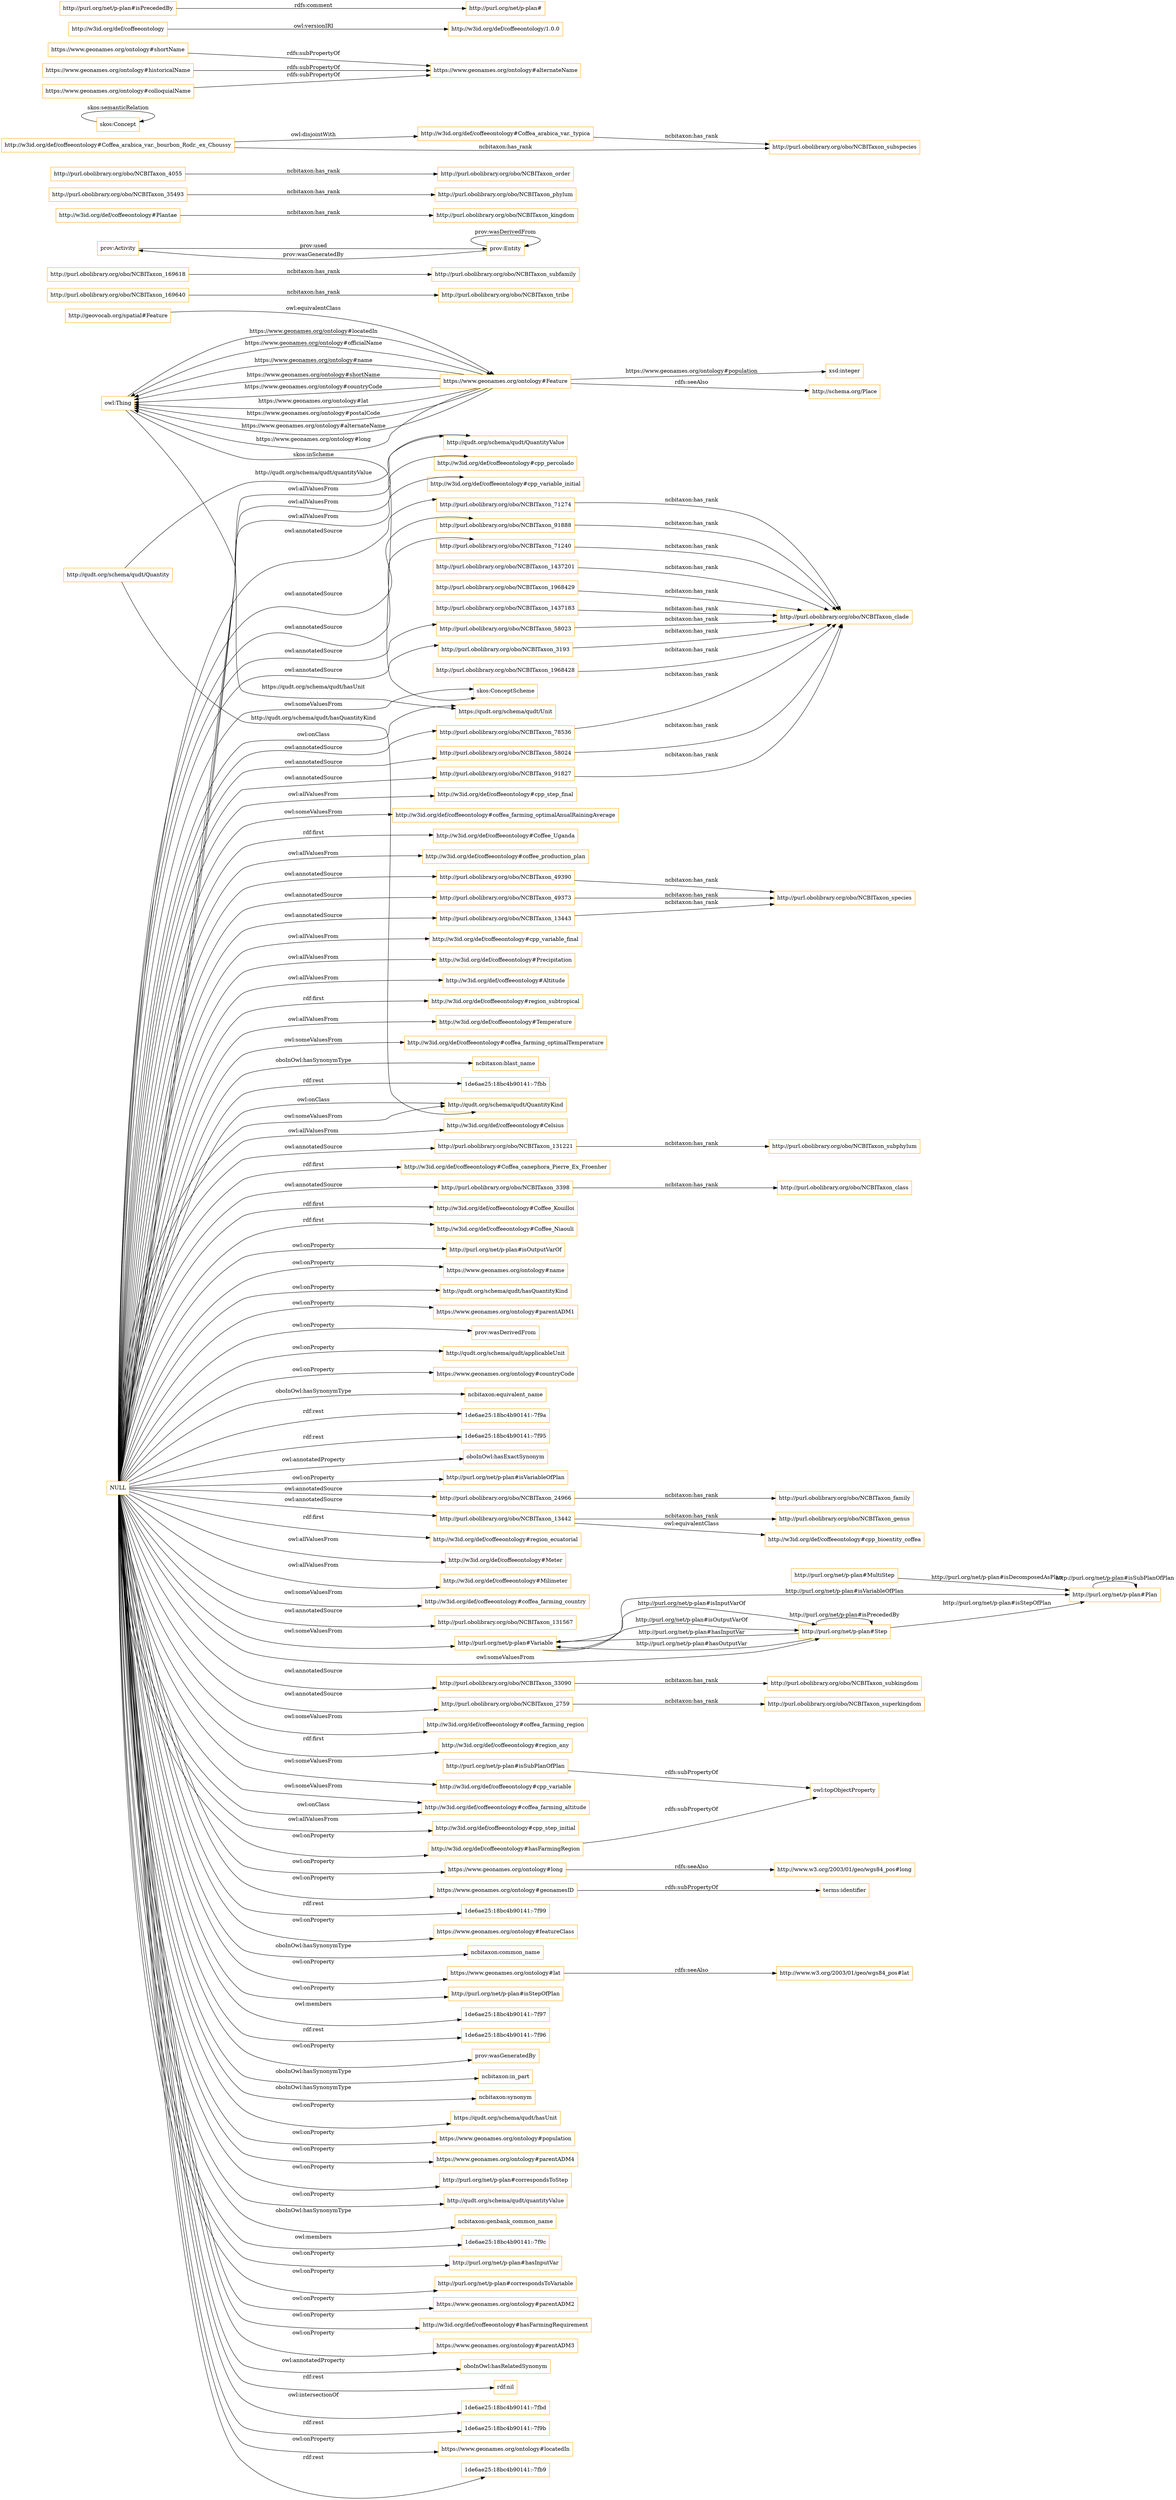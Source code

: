 digraph ar2dtool_diagram { 
rankdir=LR;
size="1501"
node [shape = rectangle, color="orange"]; "http://w3id.org/def/coffeeontology#cpp_percolado" "http://w3id.org/def/coffeeontology#cpp_variable_initial" "http://purl.obolibrary.org/obo/NCBITaxon_169640" "http://purl.obolibrary.org/obo/NCBITaxon_91827" "http://w3id.org/def/coffeeontology#cpp_step_final" "http://w3id.org/def/coffeeontology#coffea_farming_optimalAnualRainingAverage" "http://w3id.org/def/coffeeontology#cpp_bioentity_coffea" "http://purl.obolibrary.org/obo/NCBITaxon_169618" "http://purl.obolibrary.org/obo/NCBITaxon_71274" "prov:Activity" "http://purl.obolibrary.org/obo/NCBITaxon_superkingdom" "http://w3id.org/def/coffeeontology#Coffee_Uganda" "http://w3id.org/def/coffeeontology#coffee_production_plan" "http://purl.obolibrary.org/obo/NCBITaxon_91888" "http://purl.obolibrary.org/obo/NCBITaxon_71240" "http://purl.obolibrary.org/obo/NCBITaxon_13443" "http://purl.obolibrary.org/obo/NCBITaxon_58023" "http://purl.obolibrary.org/obo/NCBITaxon_tribe" "http://purl.obolibrary.org/obo/NCBITaxon_kingdom" "http://purl.obolibrary.org/obo/NCBITaxon_3193" "http://w3id.org/def/coffeeontology#cpp_variable_final" "http://geovocab.org/spatial#Feature" "http://w3id.org/def/coffeeontology#Precipitation" "http://purl.obolibrary.org/obo/NCBITaxon_35493" "http://w3id.org/def/coffeeontology#Altitude" "http://w3id.org/def/coffeeontology#region_subtropical" "http://purl.org/net/p-plan#MultiStep" "http://purl.obolibrary.org/obo/NCBITaxon_4055" "http://w3id.org/def/coffeeontology#Temperature" "http://w3id.org/def/coffeeontology#coffea_farming_optimalTemperature" "http://qudt.org/schema/qudt/QuantityValue" "http://purl.obolibrary.org/obo/NCBITaxon_1437201" "http://w3id.org/def/coffeeontology#Celsius" "http://purl.obolibrary.org/obo/NCBITaxon_131221" "http://w3id.org/def/coffeeontology#Coffea_canephora_Pierre_Ex_Froenher" "http://w3id.org/def/coffeeontology#Coffea_arabica_var._typica" "http://purl.obolibrary.org/obo/NCBITaxon_3398" "http://qudt.org/schema/qudt/Quantity" "http://purl.obolibrary.org/obo/NCBITaxon_subphylum" "http://w3id.org/def/coffeeontology#Coffee_Kouilloi" "http://w3id.org/def/coffeeontology#Coffee_Niaouli" "skos:ConceptScheme" "http://w3id.org/def/coffeeontology#Coffea_arabica_var._bourbon_Rodr._ex_Choussy" "http://purl.obolibrary.org/obo/NCBITaxon_24966" "http://purl.obolibrary.org/obo/NCBITaxon_phylum" "http://purl.obolibrary.org/obo/NCBITaxon_1968429" "http://purl.obolibrary.org/obo/NCBITaxon_13442" "http://w3id.org/def/coffeeontology#region_ecuatorial" "http://w3id.org/def/coffeeontology#Meter" "http://purl.obolibrary.org/obo/NCBITaxon_genus" "http://purl.obolibrary.org/obo/NCBITaxon_subkingdom" "http://w3id.org/def/coffeeontology#Milimeter" "skos:Concept" "http://purl.obolibrary.org/obo/NCBITaxon_1437183" "http://w3id.org/def/coffeeontology#coffea_farming_country" "https://qudt.org/schema/qudt/Unit" "http://purl.obolibrary.org/obo/NCBITaxon_131567" "http://purl.org/net/p-plan#Variable" "http://qudt.org/schema/qudt/QuantityKind" "http://purl.org/net/p-plan#Step" "http://purl.obolibrary.org/obo/NCBITaxon_33090" "http://purl.obolibrary.org/obo/NCBITaxon_78536" "http://purl.obolibrary.org/obo/NCBITaxon_species" "http://w3id.org/def/coffeeontology#coffea_farming_region" "http://w3id.org/def/coffeeontology#region_any" "http://purl.obolibrary.org/obo/NCBITaxon_49390" "http://purl.obolibrary.org/obo/NCBITaxon_subspecies" "http://purl.obolibrary.org/obo/NCBITaxon_49373" "http://purl.obolibrary.org/obo/NCBITaxon_58024" "http://w3id.org/def/coffeeontology#Plantae" "http://purl.obolibrary.org/obo/NCBITaxon_order" "http://purl.obolibrary.org/obo/NCBITaxon_2759" "http://purl.obolibrary.org/obo/NCBITaxon_family" "http://w3id.org/def/coffeeontology#cpp_variable" "http://w3id.org/def/coffeeontology#coffea_farming_altitude" "http://purl.org/net/p-plan#Plan" "http://purl.obolibrary.org/obo/NCBITaxon_subfamily" "http://purl.obolibrary.org/obo/NCBITaxon_1968428" "prov:Entity" "http://w3id.org/def/coffeeontology#cpp_step_initial" "https://www.geonames.org/ontology#Feature" "http://purl.obolibrary.org/obo/NCBITaxon_class" ; /*classes style*/
	"http://purl.obolibrary.org/obo/NCBITaxon_24966" -> "http://purl.obolibrary.org/obo/NCBITaxon_family" [ label = "ncbitaxon:has_rank" ];
	"http://purl.obolibrary.org/obo/NCBITaxon_131221" -> "http://purl.obolibrary.org/obo/NCBITaxon_subphylum" [ label = "ncbitaxon:has_rank" ];
	"http://purl.obolibrary.org/obo/NCBITaxon_58024" -> "http://purl.obolibrary.org/obo/NCBITaxon_clade" [ label = "ncbitaxon:has_rank" ];
	"http://w3id.org/def/coffeeontology#Coffea_arabica_var._bourbon_Rodr._ex_Choussy" -> "http://purl.obolibrary.org/obo/NCBITaxon_subspecies" [ label = "ncbitaxon:has_rank" ];
	"http://w3id.org/def/coffeeontology#Coffea_arabica_var._bourbon_Rodr._ex_Choussy" -> "http://w3id.org/def/coffeeontology#Coffea_arabica_var._typica" [ label = "owl:disjointWith" ];
	"http://purl.obolibrary.org/obo/NCBITaxon_91827" -> "http://purl.obolibrary.org/obo/NCBITaxon_clade" [ label = "ncbitaxon:has_rank" ];
	"http://purl.obolibrary.org/obo/NCBITaxon_4055" -> "http://purl.obolibrary.org/obo/NCBITaxon_order" [ label = "ncbitaxon:has_rank" ];
	"http://purl.obolibrary.org/obo/NCBITaxon_91888" -> "http://purl.obolibrary.org/obo/NCBITaxon_clade" [ label = "ncbitaxon:has_rank" ];
	"http://purl.obolibrary.org/obo/NCBITaxon_169618" -> "http://purl.obolibrary.org/obo/NCBITaxon_subfamily" [ label = "ncbitaxon:has_rank" ];
	"http://purl.obolibrary.org/obo/NCBITaxon_58023" -> "http://purl.obolibrary.org/obo/NCBITaxon_clade" [ label = "ncbitaxon:has_rank" ];
	"http://purl.obolibrary.org/obo/NCBITaxon_78536" -> "http://purl.obolibrary.org/obo/NCBITaxon_clade" [ label = "ncbitaxon:has_rank" ];
	"http://purl.obolibrary.org/obo/NCBITaxon_169640" -> "http://purl.obolibrary.org/obo/NCBITaxon_tribe" [ label = "ncbitaxon:has_rank" ];
	"http://purl.obolibrary.org/obo/NCBITaxon_1437201" -> "http://purl.obolibrary.org/obo/NCBITaxon_clade" [ label = "ncbitaxon:has_rank" ];
	"http://purl.obolibrary.org/obo/NCBITaxon_1968429" -> "http://purl.obolibrary.org/obo/NCBITaxon_clade" [ label = "ncbitaxon:has_rank" ];
	"https://www.geonames.org/ontology#long" -> "http://www.w3.org/2003/01/geo/wgs84_pos#long" [ label = "rdfs:seeAlso" ];
	"https://www.geonames.org/ontology#geonamesID" -> "terms:identifier" [ label = "rdfs:subPropertyOf" ];
	"http://geovocab.org/spatial#Feature" -> "https://www.geonames.org/ontology#Feature" [ label = "owl:equivalentClass" ];
	"http://purl.obolibrary.org/obo/NCBITaxon_1437183" -> "http://purl.obolibrary.org/obo/NCBITaxon_clade" [ label = "ncbitaxon:has_rank" ];
	"http://purl.obolibrary.org/obo/NCBITaxon_35493" -> "http://purl.obolibrary.org/obo/NCBITaxon_phylum" [ label = "ncbitaxon:has_rank" ];
	"https://www.geonames.org/ontology#shortName" -> "https://www.geonames.org/ontology#alternateName" [ label = "rdfs:subPropertyOf" ];
	"http://purl.obolibrary.org/obo/NCBITaxon_71274" -> "http://purl.obolibrary.org/obo/NCBITaxon_clade" [ label = "ncbitaxon:has_rank" ];
	"https://www.geonames.org/ontology#lat" -> "http://www.w3.org/2003/01/geo/wgs84_pos#lat" [ label = "rdfs:seeAlso" ];
	"http://purl.obolibrary.org/obo/NCBITaxon_2759" -> "http://purl.obolibrary.org/obo/NCBITaxon_superkingdom" [ label = "ncbitaxon:has_rank" ];
	"https://www.geonames.org/ontology#historicalName" -> "https://www.geonames.org/ontology#alternateName" [ label = "rdfs:subPropertyOf" ];
	"http://w3id.org/def/coffeeontology" -> "http://w3id.org/def/coffeeontology/1.0.0" [ label = "owl:versionIRI" ];
	"http://purl.obolibrary.org/obo/NCBITaxon_71240" -> "http://purl.obolibrary.org/obo/NCBITaxon_clade" [ label = "ncbitaxon:has_rank" ];
	"http://purl.obolibrary.org/obo/NCBITaxon_1968428" -> "http://purl.obolibrary.org/obo/NCBITaxon_clade" [ label = "ncbitaxon:has_rank" ];
	"http://purl.obolibrary.org/obo/NCBITaxon_49390" -> "http://purl.obolibrary.org/obo/NCBITaxon_species" [ label = "ncbitaxon:has_rank" ];
	"http://purl.org/net/p-plan#isSubPlanOfPlan" -> "owl:topObjectProperty" [ label = "rdfs:subPropertyOf" ];
	"NULL" -> "1de6ae25:18bc4b90141:-7f99" [ label = "rdf:rest" ];
	"NULL" -> "https://www.geonames.org/ontology#featureClass" [ label = "owl:onProperty" ];
	"NULL" -> "ncbitaxon:common_name" [ label = "oboInOwl:hasSynonymType" ];
	"NULL" -> "http://w3id.org/def/coffeeontology#hasFarmingRegion" [ label = "owl:onProperty" ];
	"NULL" -> "http://purl.org/net/p-plan#isStepOfPlan" [ label = "owl:onProperty" ];
	"NULL" -> "1de6ae25:18bc4b90141:-7f97" [ label = "owl:members" ];
	"NULL" -> "http://w3id.org/def/coffeeontology#cpp_step_final" [ label = "owl:allValuesFrom" ];
	"NULL" -> "1de6ae25:18bc4b90141:-7f96" [ label = "rdf:rest" ];
	"NULL" -> "prov:wasGeneratedBy" [ label = "owl:onProperty" ];
	"NULL" -> "ncbitaxon:in_part" [ label = "oboInOwl:hasSynonymType" ];
	"NULL" -> "ncbitaxon:synonym" [ label = "oboInOwl:hasSynonymType" ];
	"NULL" -> "https://www.geonames.org/ontology#lat" [ label = "owl:onProperty" ];
	"NULL" -> "http://purl.obolibrary.org/obo/NCBITaxon_49373" [ label = "owl:annotatedSource" ];
	"NULL" -> "http://w3id.org/def/coffeeontology#region_any" [ label = "rdf:first" ];
	"NULL" -> "http://qudt.org/schema/qudt/QuantityKind" [ label = "owl:someValuesFrom" ];
	"NULL" -> "http://w3id.org/def/coffeeontology#Coffee_Kouilloi" [ label = "rdf:first" ];
	"NULL" -> "http://w3id.org/def/coffeeontology#Milimeter" [ label = "owl:allValuesFrom" ];
	"NULL" -> "https://qudt.org/schema/qudt/hasUnit" [ label = "owl:onProperty" ];
	"NULL" -> "http://purl.org/net/p-plan#Variable" [ label = "owl:someValuesFrom" ];
	"NULL" -> "https://www.geonames.org/ontology#population" [ label = "owl:onProperty" ];
	"NULL" -> "http://purl.obolibrary.org/obo/NCBITaxon_58023" [ label = "owl:annotatedSource" ];
	"NULL" -> "https://www.geonames.org/ontology#parentADM4" [ label = "owl:onProperty" ];
	"NULL" -> "http://purl.obolibrary.org/obo/NCBITaxon_3193" [ label = "owl:annotatedSource" ];
	"NULL" -> "https://www.geonames.org/ontology#long" [ label = "owl:onProperty" ];
	"NULL" -> "http://w3id.org/def/coffeeontology#coffea_farming_region" [ label = "owl:someValuesFrom" ];
	"NULL" -> "http://purl.org/net/p-plan#correspondsToStep" [ label = "owl:onProperty" ];
	"NULL" -> "http://w3id.org/def/coffeeontology#coffea_farming_optimalTemperature" [ label = "owl:someValuesFrom" ];
	"NULL" -> "http://w3id.org/def/coffeeontology#region_subtropical" [ label = "rdf:first" ];
	"NULL" -> "http://qudt.org/schema/qudt/quantityValue" [ label = "owl:onProperty" ];
	"NULL" -> "http://purl.obolibrary.org/obo/NCBITaxon_71240" [ label = "owl:annotatedSource" ];
	"NULL" -> "http://purl.obolibrary.org/obo/NCBITaxon_71274" [ label = "owl:annotatedSource" ];
	"NULL" -> "http://w3id.org/def/coffeeontology#Temperature" [ label = "owl:allValuesFrom" ];
	"NULL" -> "http://qudt.org/schema/qudt/QuantityValue" [ label = "owl:allValuesFrom" ];
	"NULL" -> "http://w3id.org/def/coffeeontology#coffea_farming_altitude" [ label = "owl:someValuesFrom" ];
	"NULL" -> "http://w3id.org/def/coffeeontology#Coffea_canephora_Pierre_Ex_Froenher" [ label = "rdf:first" ];
	"NULL" -> "http://w3id.org/def/coffeeontology#Celsius" [ label = "owl:allValuesFrom" ];
	"NULL" -> "ncbitaxon:genbank_common_name" [ label = "oboInOwl:hasSynonymType" ];
	"NULL" -> "http://w3id.org/def/coffeeontology#coffea_farming_optimalAnualRainingAverage" [ label = "owl:someValuesFrom" ];
	"NULL" -> "1de6ae25:18bc4b90141:-7f9c" [ label = "owl:members" ];
	"NULL" -> "http://purl.org/net/p-plan#hasInputVar" [ label = "owl:onProperty" ];
	"NULL" -> "http://purl.obolibrary.org/obo/NCBITaxon_49390" [ label = "owl:annotatedSource" ];
	"NULL" -> "http://w3id.org/def/coffeeontology#Meter" [ label = "owl:allValuesFrom" ];
	"NULL" -> "http://purl.obolibrary.org/obo/NCBITaxon_13443" [ label = "owl:annotatedSource" ];
	"NULL" -> "http://purl.org/net/p-plan#correspondsToVariable" [ label = "owl:onProperty" ];
	"NULL" -> "http://qudt.org/schema/qudt/QuantityKind" [ label = "owl:onClass" ];
	"NULL" -> "http://purl.obolibrary.org/obo/NCBITaxon_78536" [ label = "owl:annotatedSource" ];
	"NULL" -> "http://purl.obolibrary.org/obo/NCBITaxon_33090" [ label = "owl:annotatedSource" ];
	"NULL" -> "https://www.geonames.org/ontology#parentADM2" [ label = "owl:onProperty" ];
	"NULL" -> "http://w3id.org/def/coffeeontology#Altitude" [ label = "owl:allValuesFrom" ];
	"NULL" -> "http://w3id.org/def/coffeeontology#hasFarmingRequirement" [ label = "owl:onProperty" ];
	"NULL" -> "https://www.geonames.org/ontology#parentADM3" [ label = "owl:onProperty" ];
	"NULL" -> "http://w3id.org/def/coffeeontology#Coffee_Niaouli" [ label = "rdf:first" ];
	"NULL" -> "oboInOwl:hasRelatedSynonym" [ label = "owl:annotatedProperty" ];
	"NULL" -> "rdf:nil" [ label = "rdf:rest" ];
	"NULL" -> "1de6ae25:18bc4b90141:-7fbd" [ label = "owl:intersectionOf" ];
	"NULL" -> "http://w3id.org/def/coffeeontology#Coffee_Uganda" [ label = "rdf:first" ];
	"NULL" -> "http://w3id.org/def/coffeeontology#cpp_percolado" [ label = "owl:allValuesFrom" ];
	"NULL" -> "http://w3id.org/def/coffeeontology#cpp_variable_final" [ label = "owl:allValuesFrom" ];
	"NULL" -> "1de6ae25:18bc4b90141:-7f9b" [ label = "rdf:rest" ];
	"NULL" -> "https://www.geonames.org/ontology#geonamesID" [ label = "owl:onProperty" ];
	"NULL" -> "https://www.geonames.org/ontology#locatedIn" [ label = "owl:onProperty" ];
	"NULL" -> "http://purl.org/net/p-plan#Step" [ label = "owl:someValuesFrom" ];
	"NULL" -> "http://w3id.org/def/coffeeontology#coffea_farming_altitude" [ label = "owl:onClass" ];
	"NULL" -> "1de6ae25:18bc4b90141:-7fb9" [ label = "rdf:rest" ];
	"NULL" -> "ncbitaxon:blast_name" [ label = "oboInOwl:hasSynonymType" ];
	"NULL" -> "http://purl.obolibrary.org/obo/NCBITaxon_91888" [ label = "owl:annotatedSource" ];
	"NULL" -> "1de6ae25:18bc4b90141:-7fbb" [ label = "rdf:rest" ];
	"NULL" -> "http://purl.obolibrary.org/obo/NCBITaxon_13442" [ label = "owl:annotatedSource" ];
	"NULL" -> "http://purl.org/net/p-plan#isOutputVarOf" [ label = "owl:onProperty" ];
	"NULL" -> "http://w3id.org/def/coffeeontology#region_ecuatorial" [ label = "rdf:first" ];
	"NULL" -> "http://w3id.org/def/coffeeontology#cpp_variable_initial" [ label = "owl:allValuesFrom" ];
	"NULL" -> "http://w3id.org/def/coffeeontology#coffea_farming_country" [ label = "owl:someValuesFrom" ];
	"NULL" -> "http://purl.obolibrary.org/obo/NCBITaxon_3398" [ label = "owl:annotatedSource" ];
	"NULL" -> "https://www.geonames.org/ontology#name" [ label = "owl:onProperty" ];
	"NULL" -> "http://qudt.org/schema/qudt/hasQuantityKind" [ label = "owl:onProperty" ];
	"NULL" -> "http://purl.obolibrary.org/obo/NCBITaxon_58024" [ label = "owl:annotatedSource" ];
	"NULL" -> "https://www.geonames.org/ontology#parentADM1" [ label = "owl:onProperty" ];
	"NULL" -> "http://w3id.org/def/coffeeontology#Precipitation" [ label = "owl:allValuesFrom" ];
	"NULL" -> "prov:wasDerivedFrom" [ label = "owl:onProperty" ];
	"NULL" -> "http://purl.obolibrary.org/obo/NCBITaxon_24966" [ label = "owl:annotatedSource" ];
	"NULL" -> "http://purl.obolibrary.org/obo/NCBITaxon_2759" [ label = "owl:annotatedSource" ];
	"NULL" -> "http://purl.obolibrary.org/obo/NCBITaxon_91827" [ label = "owl:annotatedSource" ];
	"NULL" -> "http://purl.obolibrary.org/obo/NCBITaxon_131221" [ label = "owl:annotatedSource" ];
	"NULL" -> "http://qudt.org/schema/qudt/applicableUnit" [ label = "owl:onProperty" ];
	"NULL" -> "http://purl.obolibrary.org/obo/NCBITaxon_131567" [ label = "owl:annotatedSource" ];
	"NULL" -> "https://www.geonames.org/ontology#countryCode" [ label = "owl:onProperty" ];
	"NULL" -> "ncbitaxon:equivalent_name" [ label = "oboInOwl:hasSynonymType" ];
	"NULL" -> "1de6ae25:18bc4b90141:-7f9a" [ label = "rdf:rest" ];
	"NULL" -> "http://w3id.org/def/coffeeontology#coffee_production_plan" [ label = "owl:allValuesFrom" ];
	"NULL" -> "skos:ConceptScheme" [ label = "owl:someValuesFrom" ];
	"NULL" -> "1de6ae25:18bc4b90141:-7f95" [ label = "rdf:rest" ];
	"NULL" -> "https://qudt.org/schema/qudt/Unit" [ label = "owl:onClass" ];
	"NULL" -> "oboInOwl:hasExactSynonym" [ label = "owl:annotatedProperty" ];
	"NULL" -> "http://w3id.org/def/coffeeontology#cpp_step_initial" [ label = "owl:allValuesFrom" ];
	"NULL" -> "http://purl.org/net/p-plan#isVariableOfPlan" [ label = "owl:onProperty" ];
	"NULL" -> "http://w3id.org/def/coffeeontology#cpp_variable" [ label = "owl:someValuesFrom" ];
	"http://purl.obolibrary.org/obo/NCBITaxon_13443" -> "http://purl.obolibrary.org/obo/NCBITaxon_species" [ label = "ncbitaxon:has_rank" ];
	"https://www.geonames.org/ontology#Feature" -> "http://schema.org/Place" [ label = "rdfs:seeAlso" ];
	"http://purl.obolibrary.org/obo/NCBITaxon_3193" -> "http://purl.obolibrary.org/obo/NCBITaxon_clade" [ label = "ncbitaxon:has_rank" ];
	"http://purl.obolibrary.org/obo/NCBITaxon_3398" -> "http://purl.obolibrary.org/obo/NCBITaxon_class" [ label = "ncbitaxon:has_rank" ];
	"http://w3id.org/def/coffeeontology#hasFarmingRegion" -> "owl:topObjectProperty" [ label = "rdfs:subPropertyOf" ];
	"http://purl.obolibrary.org/obo/NCBITaxon_13442" -> "http://w3id.org/def/coffeeontology#cpp_bioentity_coffea" [ label = "owl:equivalentClass" ];
	"http://purl.obolibrary.org/obo/NCBITaxon_13442" -> "http://purl.obolibrary.org/obo/NCBITaxon_genus" [ label = "ncbitaxon:has_rank" ];
	"http://purl.obolibrary.org/obo/NCBITaxon_49373" -> "http://purl.obolibrary.org/obo/NCBITaxon_species" [ label = "ncbitaxon:has_rank" ];
	"http://w3id.org/def/coffeeontology#Plantae" -> "http://purl.obolibrary.org/obo/NCBITaxon_kingdom" [ label = "ncbitaxon:has_rank" ];
	"http://w3id.org/def/coffeeontology#Coffea_arabica_var._typica" -> "http://purl.obolibrary.org/obo/NCBITaxon_subspecies" [ label = "ncbitaxon:has_rank" ];
	"http://purl.org/net/p-plan#isPrecededBy" -> "http://purl.org/net/p-plan#" [ label = "rdfs:comment" ];
	"http://purl.obolibrary.org/obo/NCBITaxon_33090" -> "http://purl.obolibrary.org/obo/NCBITaxon_subkingdom" [ label = "ncbitaxon:has_rank" ];
	"https://www.geonames.org/ontology#colloquialName" -> "https://www.geonames.org/ontology#alternateName" [ label = "rdfs:subPropertyOf" ];
	"https://www.geonames.org/ontology#Feature" -> "owl:Thing" [ label = "https://www.geonames.org/ontology#officialName" ];
	"http://purl.org/net/p-plan#Plan" -> "http://purl.org/net/p-plan#Plan" [ label = "http://purl.org/net/p-plan#isSubPlanOfPlan" ];
	"owl:Thing" -> "https://qudt.org/schema/qudt/Unit" [ label = "https://qudt.org/schema/qudt/hasUnit" ];
	"https://www.geonames.org/ontology#Feature" -> "owl:Thing" [ label = "https://www.geonames.org/ontology#name" ];
	"https://www.geonames.org/ontology#Feature" -> "owl:Thing" [ label = "https://www.geonames.org/ontology#shortName" ];
	"owl:Thing" -> "skos:ConceptScheme" [ label = "skos:inScheme" ];
	"https://www.geonames.org/ontology#Feature" -> "owl:Thing" [ label = "https://www.geonames.org/ontology#countryCode" ];
	"http://purl.org/net/p-plan#Step" -> "http://purl.org/net/p-plan#Variable" [ label = "http://purl.org/net/p-plan#hasInputVar" ];
	"https://www.geonames.org/ontology#Feature" -> "owl:Thing" [ label = "https://www.geonames.org/ontology#lat" ];
	"http://purl.org/net/p-plan#Step" -> "http://purl.org/net/p-plan#Variable" [ label = "http://purl.org/net/p-plan#hasOutputVar" ];
	"prov:Entity" -> "prov:Activity" [ label = "prov:wasGeneratedBy" ];
	"http://purl.org/net/p-plan#Variable" -> "http://purl.org/net/p-plan#Step" [ label = "http://purl.org/net/p-plan#isInputVarOf" ];
	"http://qudt.org/schema/qudt/Quantity" -> "http://qudt.org/schema/qudt/QuantityValue" [ label = "http://qudt.org/schema/qudt/quantityValue" ];
	"prov:Entity" -> "prov:Entity" [ label = "prov:wasDerivedFrom" ];
	"https://www.geonames.org/ontology#Feature" -> "owl:Thing" [ label = "https://www.geonames.org/ontology#postalCode" ];
	"http://purl.org/net/p-plan#MultiStep" -> "http://purl.org/net/p-plan#Plan" [ label = "http://purl.org/net/p-plan#isDecomposedAsPlan" ];
	"http://purl.org/net/p-plan#Step" -> "http://purl.org/net/p-plan#Step" [ label = "http://purl.org/net/p-plan#isPrecededBy" ];
	"http://purl.org/net/p-plan#Step" -> "http://purl.org/net/p-plan#Plan" [ label = "http://purl.org/net/p-plan#isStepOfPlan" ];
	"prov:Activity" -> "prov:Entity" [ label = "prov:used" ];
	"https://www.geonames.org/ontology#Feature" -> "owl:Thing" [ label = "https://www.geonames.org/ontology#alternateName" ];
	"owl:Thing" -> "https://www.geonames.org/ontology#Feature" [ label = "https://www.geonames.org/ontology#locatedIn" ];
	"skos:Concept" -> "skos:Concept" [ label = "skos:semanticRelation" ];
	"https://www.geonames.org/ontology#Feature" -> "xsd:integer" [ label = "https://www.geonames.org/ontology#population" ];
	"https://www.geonames.org/ontology#Feature" -> "owl:Thing" [ label = "https://www.geonames.org/ontology#long" ];
	"http://purl.org/net/p-plan#Variable" -> "http://purl.org/net/p-plan#Plan" [ label = "http://purl.org/net/p-plan#isVariableOfPlan" ];
	"http://qudt.org/schema/qudt/Quantity" -> "http://qudt.org/schema/qudt/QuantityKind" [ label = "http://qudt.org/schema/qudt/hasQuantityKind" ];
	"http://purl.org/net/p-plan#Variable" -> "http://purl.org/net/p-plan#Step" [ label = "http://purl.org/net/p-plan#isOutputVarOf" ];

}
